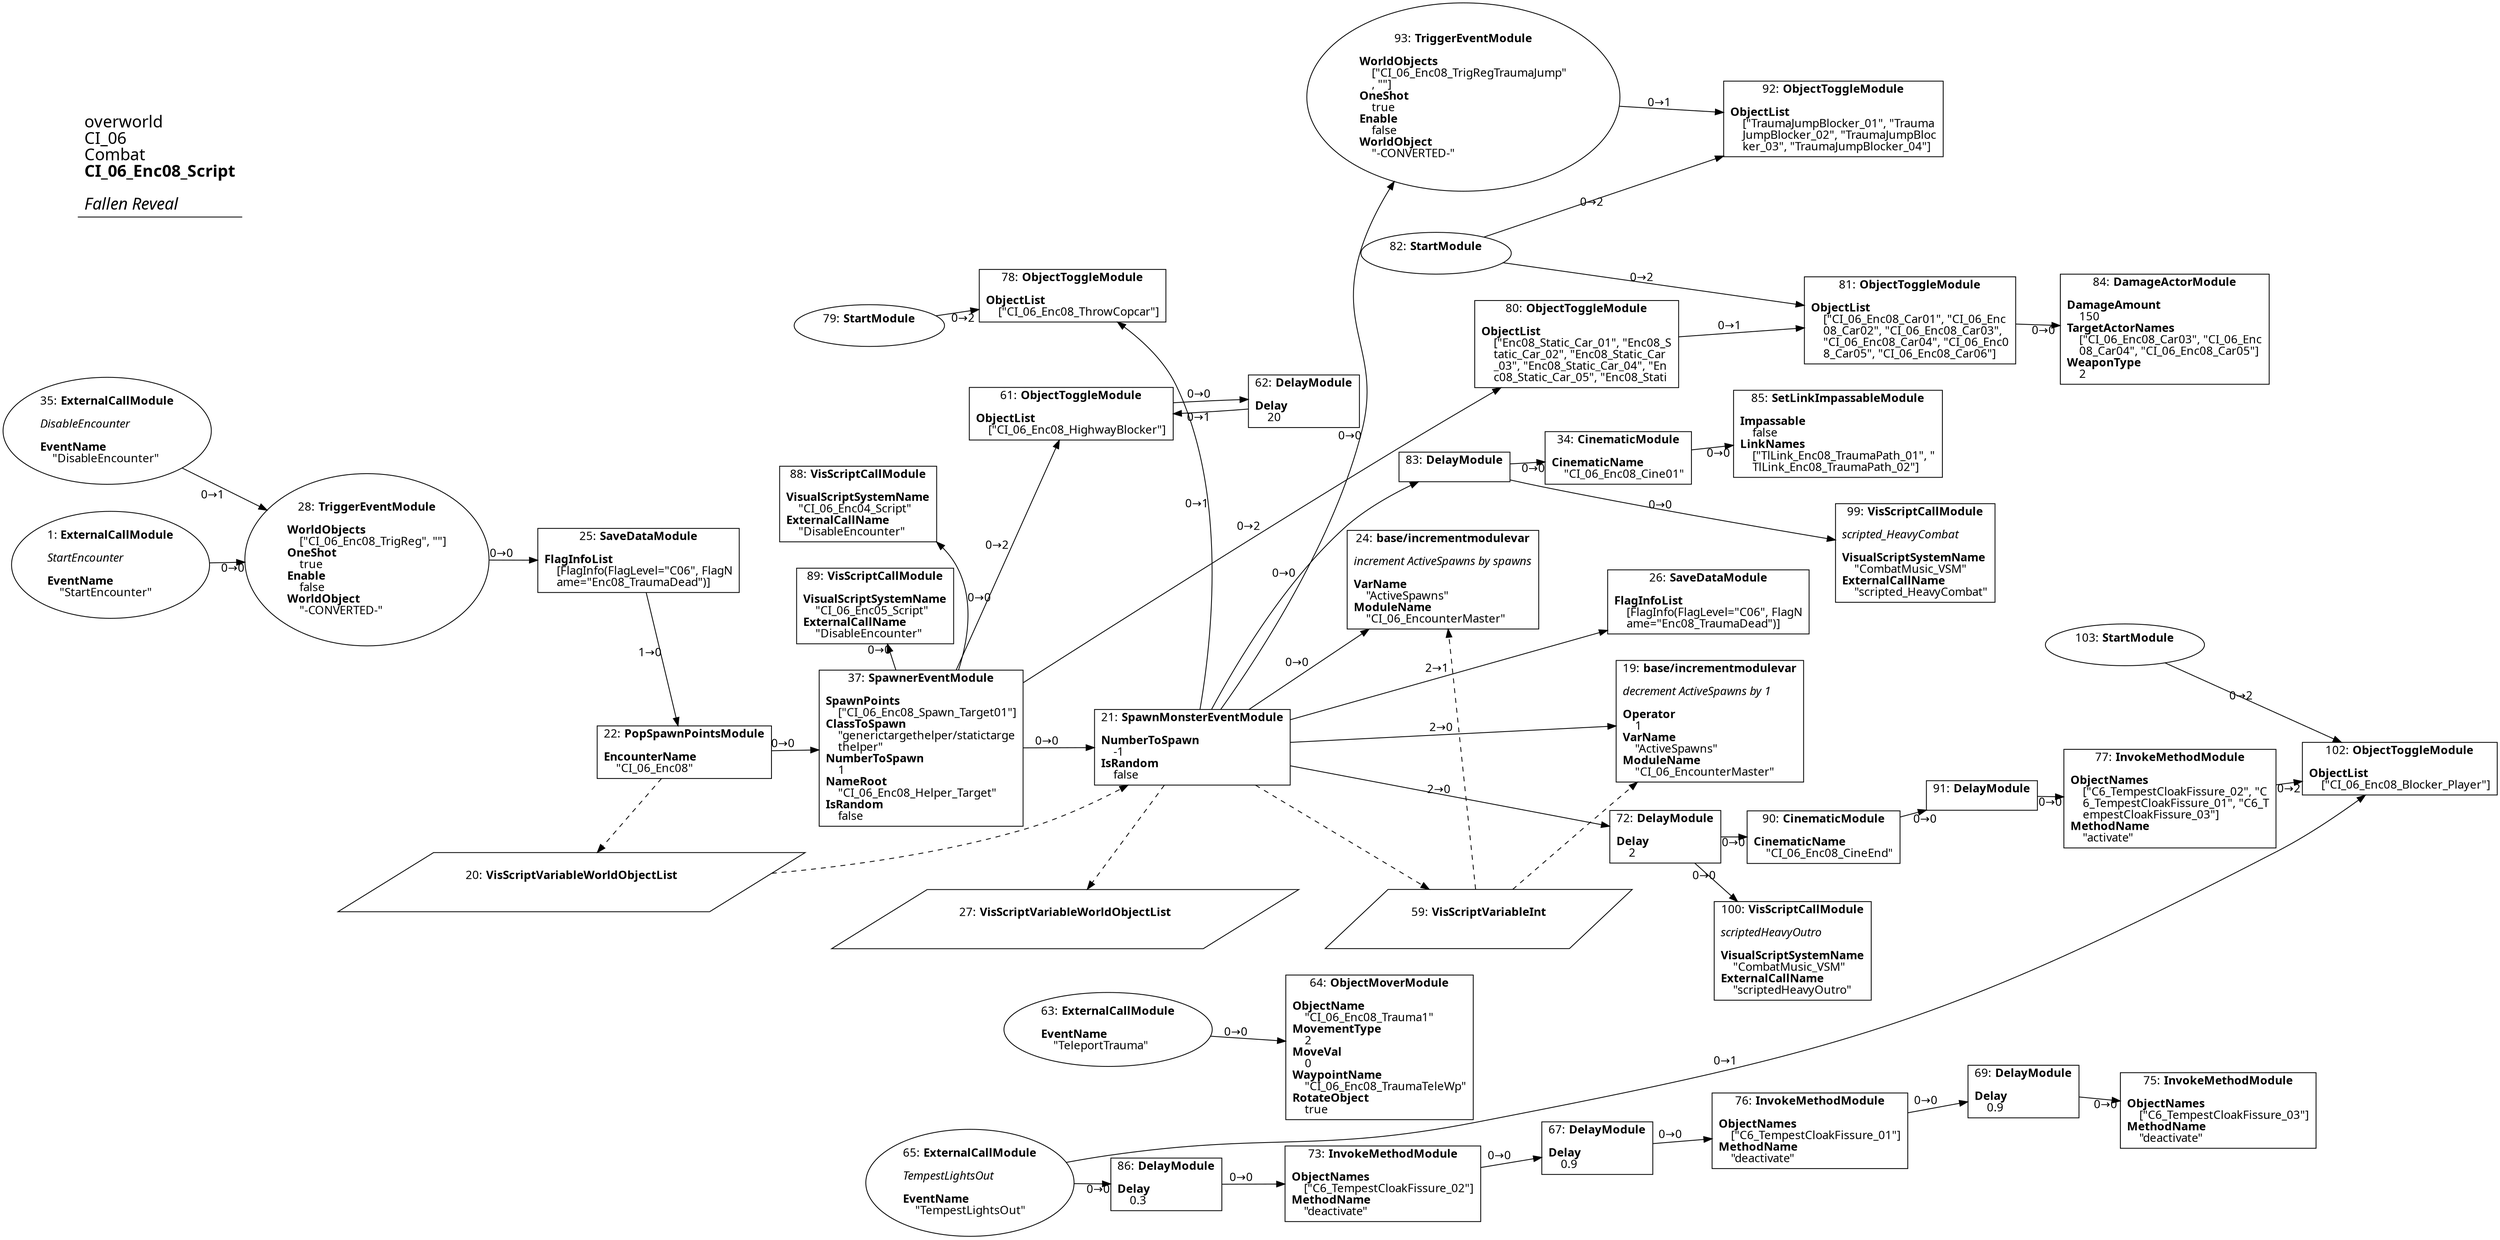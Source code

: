 digraph {
    layout = fdp;
    overlap = prism;
    sep = "+16";
    splines = spline;

    node [ shape = box ];

    graph [ fontname = "Segoe UI" ];
    node [ fontname = "Segoe UI" ];
    edge [ fontname = "Segoe UI" ];

    1 [ label = <1: <b>ExternalCallModule</b><br/><br/><i>StartEncounter<br align="left"/></i><br align="left"/><b>EventName</b><br align="left"/>    &quot;StartEncounter&quot;<br align="left"/>> ];
    1 [ shape = oval ]
    1 [ pos = "-0.44900003,0.84700006!" ];
    1 -> 28 [ label = "0→0" ];

    19 [ label = <19: <b>base/incrementmodulevar</b><br/><br/><i>decrement ActiveSpawns by 1<br align="left"/></i><br align="left"/><b>Operator</b><br align="left"/>    1<br align="left"/><b>VarName</b><br align="left"/>    &quot;ActiveSpawns&quot;<br align="left"/><b>ModuleName</b><br align="left"/>    &quot;CI_06_EncounterMaster&quot;<br align="left"/>> ];
    19 [ pos = "1.825,0.532!" ];
    59 -> 19 [ style = dashed ];

    20 [ label = <20: <b>VisScriptVariableWorldObjectList</b><br/><br/>> ];
    20 [ shape = parallelogram ]
    20 [ pos = "0.48900002,0.416!" ];

    21 [ label = <21: <b>SpawnMonsterEventModule</b><br/><br/><b>NumberToSpawn</b><br align="left"/>    -1<br align="left"/><b>IsRandom</b><br align="left"/>    false<br align="left"/>> ];
    21 [ pos = "1.312,0.536!" ];
    21 -> 26 [ label = "2→1" ];
    21 -> 19 [ label = "2→0" ];
    21 -> 24 [ label = "0→0" ];
    21 -> 72 [ label = "2→0" ];
    21 -> 78 [ label = "0→1" ];
    21 -> 83 [ label = "0→0" ];
    21 -> 93 [ label = "0→0" ];
    20 -> 21 [ style = dashed ];
    21 -> 27 [ style = dashed ];
    21 -> 59 [ style = dashed ];

    22 [ label = <22: <b>PopSpawnPointsModule</b><br/><br/><b>EncounterName</b><br align="left"/>    &quot;CI_06_Enc08&quot;<br align="left"/>> ];
    22 [ pos = "0.49600002,0.549!" ];
    22 -> 37 [ label = "0→0" ];
    22 -> 20 [ style = dashed ];

    24 [ label = <24: <b>base/incrementmodulevar</b><br/><br/><i>increment ActiveSpawns by spawns<br align="left"/></i><br align="left"/><b>VarName</b><br align="left"/>    &quot;ActiveSpawns&quot;<br align="left"/><b>ModuleName</b><br align="left"/>    &quot;CI_06_EncounterMaster&quot;<br align="left"/>> ];
    24 [ pos = "1.6,0.697!" ];
    59 -> 24 [ style = dashed ];

    25 [ label = <25: <b>SaveDataModule</b><br/><br/><b>FlagInfoList</b><br align="left"/>    [FlagInfo(FlagLevel=&quot;C06&quot;, FlagN<br align="left"/>    ame=&quot;Enc08_TraumaDead&quot;)]<br align="left"/>> ];
    25 [ pos = "0.094000004,0.84700006!" ];
    25 -> 22 [ label = "1→0" ];

    26 [ label = <26: <b>SaveDataModule</b><br/><br/><b>FlagInfoList</b><br align="left"/>    [FlagInfo(FlagLevel=&quot;C06&quot;, FlagN<br align="left"/>    ame=&quot;Enc08_TraumaDead&quot;)]<br align="left"/>> ];
    26 [ pos = "1.8830001,0.70500004!" ];

    27 [ label = <27: <b>VisScriptVariableWorldObjectList</b><br/><br/>> ];
    27 [ shape = parallelogram ]
    27 [ pos = "1.3390001,0.291!" ];

    28 [ label = <28: <b>TriggerEventModule</b><br/><br/><b>WorldObjects</b><br align="left"/>    [&quot;CI_06_Enc08_TrigReg&quot;, &quot;&quot;]<br align="left"/><b>OneShot</b><br align="left"/>    true<br align="left"/><b>Enable</b><br align="left"/>    false<br align="left"/><b>WorldObject</b><br align="left"/>    &quot;-CONVERTED-&quot;<br align="left"/>> ];
    28 [ shape = oval ]
    28 [ pos = "-0.179,0.84700006!" ];
    28 -> 25 [ label = "0→0" ];

    34 [ label = <34: <b>CinematicModule</b><br/><br/><b>CinematicName</b><br align="left"/>    &quot;CI_06_Enc08_Cine01&quot;<br align="left"/>> ];
    34 [ pos = "1.7540001,0.87600005!" ];
    34 -> 85 [ label = "0→0" ];

    35 [ label = <35: <b>ExternalCallModule</b><br/><br/><i>DisableEncounter<br align="left"/></i><br align="left"/><b>EventName</b><br align="left"/>    &quot;DisableEncounter&quot;<br align="left"/>> ];
    35 [ shape = oval ]
    35 [ pos = "-0.44900003,0.97800004!" ];
    35 -> 28 [ label = "0→1" ];

    37 [ label = <37: <b>SpawnerEventModule</b><br/><br/><b>SpawnPoints</b><br align="left"/>    [&quot;CI_06_Enc08_Spawn_Target01&quot;]<br align="left"/><b>ClassToSpawn</b><br align="left"/>    &quot;generictargethelper/statictarge<br align="left"/>    thelper&quot;<br align="left"/><b>NumberToSpawn</b><br align="left"/>    1<br align="left"/><b>NameRoot</b><br align="left"/>    &quot;CI_06_Enc08_Helper_Target&quot;<br align="left"/><b>IsRandom</b><br align="left"/>    false<br align="left"/>> ];
    37 [ pos = "0.75000006,0.549!" ];
    37 -> 21 [ label = "0→0" ];
    37 -> 61 [ label = "0→2" ];
    37 -> 80 [ label = "0→2" ];
    37 -> 88 [ label = "0→0" ];
    37 -> 89 [ label = "0→0" ];

    59 [ label = <59: <b>VisScriptVariableInt</b><br/><br/>> ];
    59 [ shape = parallelogram ]
    59 [ pos = "1.5740001,0.324!" ];

    61 [ label = <61: <b>ObjectToggleModule</b><br/><br/><b>ObjectList</b><br align="left"/>    [&quot;CI_06_Enc08_HighwayBlocker&quot;]<br align="left"/>> ];
    61 [ pos = "1.113,0.95400006!" ];
    61 -> 62 [ label = "0→0" ];

    62 [ label = <62: <b>DelayModule</b><br/><br/><b>Delay</b><br align="left"/>    20<br align="left"/>> ];
    62 [ pos = "1.378,0.97!" ];
    62 -> 61 [ label = "0→1" ];

    63 [ label = <63: <b>ExternalCallModule</b><br/><br/><b>EventName</b><br align="left"/>    &quot;TeleportTrauma&quot;<br align="left"/>> ];
    63 [ shape = oval ]
    63 [ pos = "1.2340001,0.142!" ];
    63 -> 64 [ label = "0→0" ];

    64 [ label = <64: <b>ObjectMoverModule</b><br/><br/><b>ObjectName</b><br align="left"/>    &quot;CI_06_Enc08_Trauma1&quot;<br align="left"/><b>MovementType</b><br align="left"/>    2<br align="left"/><b>MoveVal</b><br align="left"/>    0<br align="left"/><b>WaypointName</b><br align="left"/>    &quot;CI_06_Enc08_TraumaTeleWp&quot;<br align="left"/><b>RotateObject</b><br align="left"/>    true<br align="left"/>> ];
    64 [ pos = "1.501,0.142!" ];

    65 [ label = <65: <b>ExternalCallModule</b><br/><br/><i>TempestLightsOut<br align="left"/></i><br align="left"/><b>EventName</b><br align="left"/>    &quot;TempestLightsOut&quot;<br align="left"/>> ];
    65 [ shape = oval ]
    65 [ pos = "1.141,-0.085!" ];
    65 -> 86 [ label = "0→0" ];
    65 -> 102 [ label = "0→1" ];

    67 [ label = <67: <b>DelayModule</b><br/><br/><b>Delay</b><br align="left"/>    0.9<br align="left"/>> ];
    67 [ pos = "1.7290001,-0.074!" ];
    67 -> 76 [ label = "0→0" ];

    69 [ label = <69: <b>DelayModule</b><br/><br/><b>Delay</b><br align="left"/>    0.9<br align="left"/>> ];
    69 [ pos = "2.144,-0.060000002!" ];
    69 -> 75 [ label = "0→0" ];

    72 [ label = <72: <b>DelayModule</b><br/><br/><b>Delay</b><br align="left"/>    2<br align="left"/>> ];
    72 [ pos = "1.7910001,0.44200003!" ];
    72 -> 90 [ label = "0→0" ];
    72 -> 100 [ label = "0→0" ];

    73 [ label = <73: <b>InvokeMethodModule</b><br/><br/><b>ObjectNames</b><br align="left"/>    [&quot;C6_TempestCloakFissure_02&quot;]<br align="left"/><b>MethodName</b><br align="left"/>    &quot;deactivate&quot;<br align="left"/>> ];
    73 [ pos = "1.5020001,-0.080000006!" ];
    73 -> 67 [ label = "0→0" ];

    75 [ label = <75: <b>InvokeMethodModule</b><br/><br/><b>ObjectNames</b><br align="left"/>    [&quot;C6_TempestCloakFissure_03&quot;]<br align="left"/><b>MethodName</b><br align="left"/>    &quot;deactivate&quot;<br align="left"/>> ];
    75 [ pos = "2.319,-0.083000004!" ];

    76 [ label = <76: <b>InvokeMethodModule</b><br/><br/><b>ObjectNames</b><br align="left"/>    [&quot;C6_TempestCloakFissure_01&quot;]<br align="left"/><b>MethodName</b><br align="left"/>    &quot;deactivate&quot;<br align="left"/>> ];
    76 [ pos = "1.9190001,-0.083000004!" ];
    76 -> 69 [ label = "0→0" ];

    77 [ label = <77: <b>InvokeMethodModule</b><br/><br/><b>ObjectNames</b><br align="left"/>    [&quot;C6_TempestCloakFissure_02&quot;, &quot;C<br align="left"/>    6_TempestCloakFissure_01&quot;, &quot;C6_T<br align="left"/>    empestCloakFissure_03&quot;]<br align="left"/><b>MethodName</b><br align="left"/>    &quot;activate&quot;<br align="left"/>> ];
    77 [ pos = "2.3000002,0.44000003!" ];
    77 -> 102 [ label = "0→2" ];

    78 [ label = <78: <b>ObjectToggleModule</b><br/><br/><b>ObjectList</b><br align="left"/>    [&quot;CI_06_Enc08_ThrowCopcar&quot;]<br align="left"/>> ];
    78 [ pos = "0.855,1.2520001!" ];

    79 [ label = <79: <b>StartModule</b><br/><br/>> ];
    79 [ shape = oval ]
    79 [ pos = "0.64500004,1.2190001!" ];
    79 -> 78 [ label = "0→2" ];

    80 [ label = <80: <b>ObjectToggleModule</b><br/><br/><b>ObjectList</b><br align="left"/>    [&quot;Enc08_Static_Car_01&quot;, &quot;Enc08_S<br align="left"/>    tatic_Car_02&quot;, &quot;Enc08_Static_Car<br align="left"/>    _03&quot;, &quot;Enc08_Static_Car_04&quot;, &quot;En<br align="left"/>    c08_Static_Car_05&quot;, &quot;Enc08_Stati<br align="left"/>> ];
    80 [ pos = "1.6520001,1.0610001!" ];
    80 -> 81 [ label = "0→1" ];

    81 [ label = <81: <b>ObjectToggleModule</b><br/><br/><b>ObjectList</b><br align="left"/>    [&quot;CI_06_Enc08_Car01&quot;, &quot;CI_06_Enc<br align="left"/>    08_Car02&quot;, &quot;CI_06_Enc08_Car03&quot;, <br align="left"/>    &quot;CI_06_Enc08_Car04&quot;, &quot;CI_06_Enc0<br align="left"/>    8_Car05&quot;, &quot;CI_06_Enc08_Car06&quot;]<br align="left"/>> ];
    81 [ pos = "2.108,1.0630001!" ];
    81 -> 84 [ label = "0→0" ];

    82 [ label = <82: <b>StartModule</b><br/><br/>> ];
    82 [ shape = oval ]
    82 [ pos = "1.5200001,1.1800001!" ];
    82 -> 81 [ label = "0→2" ];
    82 -> 92 [ label = "0→2" ];

    83 [ label = <83: <b>DelayModule</b><br/><br/>> ];
    83 [ pos = "1.588,0.87700003!" ];
    83 -> 34 [ label = "0→0" ];
    83 -> 99 [ label = "0→0" ];

    84 [ label = <84: <b>DamageActorModule</b><br/><br/><b>DamageAmount</b><br align="left"/>    150<br align="left"/><b>TargetActorNames</b><br align="left"/>    [&quot;CI_06_Enc08_Car03&quot;, &quot;CI_06_Enc<br align="left"/>    08_Car04&quot;, &quot;CI_06_Enc08_Car05&quot;]<br align="left"/><b>WeaponType</b><br align="left"/>    2<br align="left"/>> ];
    84 [ pos = "2.403,1.056!" ];

    85 [ label = <85: <b>SetLinkImpassableModule</b><br/><br/><b>Impassable</b><br align="left"/>    false<br align="left"/><b>LinkNames</b><br align="left"/>    [&quot;TlLink_Enc08_TraumaPath_01&quot;, &quot;<br align="left"/>    TlLink_Enc08_TraumaPath_02&quot;]<br align="left"/>> ];
    85 [ pos = "1.9970001,0.87600005!" ];

    86 [ label = <86: <b>DelayModule</b><br/><br/><b>Delay</b><br align="left"/>    0.3<br align="left"/>> ];
    86 [ pos = "1.36,-0.082!" ];
    86 -> 73 [ label = "0→0" ];

    88 [ label = <88: <b>VisScriptCallModule</b><br/><br/><b>VisualScriptSystemName</b><br align="left"/>    &quot;CI_06_Enc04_Script&quot;<br align="left"/><b>ExternalCallName</b><br align="left"/>    &quot;DisableEncounter&quot;<br align="left"/>> ];
    88 [ pos = "0.80500007,0.85800004!" ];

    89 [ label = <89: <b>VisScriptCallModule</b><br/><br/><b>VisualScriptSystemName</b><br align="left"/>    &quot;CI_06_Enc05_Script&quot;<br align="left"/><b>ExternalCallName</b><br align="left"/>    &quot;DisableEncounter&quot;<br align="left"/>> ];
    89 [ pos = "0.80500007,0.77300006!" ];

    90 [ label = <90: <b>CinematicModule</b><br/><br/><b>CinematicName</b><br align="left"/>    &quot;CI_06_Enc08_CineEnd&quot;<br align="left"/>> ];
    90 [ pos = "1.945,0.441!" ];
    90 -> 91 [ label = "0→0" ];

    91 [ label = <91: <b>DelayModule</b><br/><br/>> ];
    91 [ pos = "2.147,0.44000003!" ];
    91 -> 77 [ label = "0→0" ];

    92 [ label = <92: <b>ObjectToggleModule</b><br/><br/><b>ObjectList</b><br align="left"/>    [&quot;TraumaJumpBlocker_01&quot;, &quot;Trauma<br align="left"/>    JumpBlocker_02&quot;, &quot;TraumaJumpBloc<br align="left"/>    ker_03&quot;, &quot;TraumaJumpBlocker_04&quot;]<br align="left"/>> ];
    92 [ pos = "2.016,1.419!" ];

    93 [ label = <93: <b>TriggerEventModule</b><br/><br/><b>WorldObjects</b><br align="left"/>    [&quot;CI_06_Enc08_TrigRegTraumaJump&quot;<br align="left"/>    , &quot;&quot;]<br align="left"/><b>OneShot</b><br align="left"/>    true<br align="left"/><b>Enable</b><br align="left"/>    false<br align="left"/><b>WorldObject</b><br align="left"/>    &quot;-CONVERTED-&quot;<br align="left"/>> ];
    93 [ shape = oval ]
    93 [ pos = "1.514,1.468!" ];
    93 -> 92 [ label = "0→1" ];

    99 [ label = <99: <b>VisScriptCallModule</b><br/><br/><i>scripted_HeavyCombat<br align="left"/></i><br align="left"/><b>VisualScriptSystemName</b><br align="left"/>    &quot;CombatMusic_VSM&quot;<br align="left"/><b>ExternalCallName</b><br align="left"/>    &quot;scripted_HeavyCombat&quot;<br align="left"/>> ];
    99 [ pos = "2.042,0.78000003!" ];

    100 [ label = <100: <b>VisScriptCallModule</b><br/><br/><i>scriptedHeavyOutro<br align="left"/></i><br align="left"/><b>VisualScriptSystemName</b><br align="left"/>    &quot;CombatMusic_VSM&quot;<br align="left"/><b>ExternalCallName</b><br align="left"/>    &quot;scriptedHeavyOutro&quot;<br align="left"/>> ];
    100 [ pos = "1.9950001,0.21100001!" ];

    102 [ label = <102: <b>ObjectToggleModule</b><br/><br/><b>ObjectList</b><br align="left"/>    [&quot;CI_06_Enc08_Blocker_Player&quot;]<br align="left"/>> ];
    102 [ pos = "2.572,0.485!" ];

    103 [ label = <103: <b>StartModule</b><br/><br/>> ];
    103 [ shape = oval ]
    103 [ pos = "2.355,0.652!" ];
    103 -> 102 [ label = "0→2" ];

    title [ pos = "-0.45000002,1.4690001!" ];
    title [ shape = underline ];
    title [ label = <<font point-size="20">overworld<br align="left"/>CI_06<br align="left"/>Combat<br align="left"/><b>CI_06_Enc08_Script</b><br align="left"/><br/><i>Fallen Reveal</i><br align="left"/></font>> ];
}
